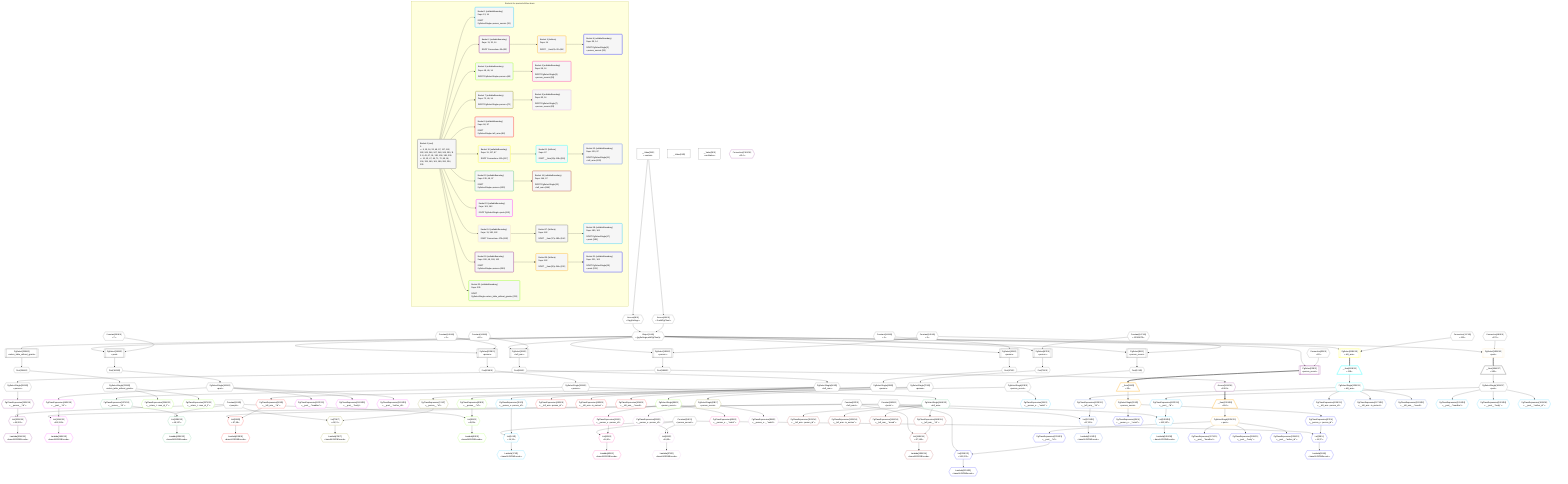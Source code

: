 %%{init: {'themeVariables': { 'fontSize': '12px'}}}%%
graph TD
    classDef path fill:#eee,stroke:#000,color:#000
    classDef plan fill:#fff,stroke-width:1px,color:#000
    classDef itemplan fill:#fff,stroke-width:2px,color:#000
    classDef unbatchedplan fill:#dff,stroke-width:1px,color:#000
    classDef sideeffectplan fill:#fcc,stroke-width:2px,color:#000
    classDef bucket fill:#f6f6f6,color:#000,stroke-width:2px,text-align:left


    %% plan dependencies
    Object11{{"Object[11∈0]<br />ᐸ{pgSettings,withPgClient}ᐳ"}}:::plan
    Access9{{"Access[9∈0]<br />ᐸ3.pgSettingsᐳ"}}:::plan
    Access10{{"Access[10∈0]<br />ᐸ3.withPgClientᐳ"}}:::plan
    Access9 & Access10 --> Object11
    PgSelect8[["PgSelect[8∈0]<br />ᐸperson_secretᐳ"]]:::plan
    Constant245{{"Constant[245∈0]<br />ᐸ3ᐳ"}}:::plan
    Object11 & Constant245 --> PgSelect8
    PgSelect43[["PgSelect[43∈0]<br />ᐸpersonᐳ"]]:::plan
    Constant246{{"Constant[246∈0]<br />ᐸ1ᐳ"}}:::plan
    Object11 & Constant246 --> PgSelect43
    PgSelect67[["PgSelect[67∈0]<br />ᐸpersonᐳ"]]:::plan
    Constant247{{"Constant[247∈0]<br />ᐸ12345678ᐳ"}}:::plan
    Object11 & Constant247 --> PgSelect67
    PgSelect91[["PgSelect[91∈0]<br />ᐸleft_armᐳ"]]:::plan
    Constant248{{"Constant[248∈0]<br />ᐸ42ᐳ"}}:::plan
    Object11 & Constant248 --> PgSelect91
    PgSelect130[["PgSelect[130∈0]<br />ᐸpersonᐳ"]]:::plan
    Constant249{{"Constant[249∈0]<br />ᐸ2ᐳ"}}:::plan
    Object11 & Constant249 --> PgSelect130
    PgSelect156[["PgSelect[156∈0]<br />ᐸpostᐳ"]]:::plan
    Constant250{{"Constant[250∈0]<br />ᐸ7ᐳ"}}:::plan
    Object11 & Constant250 --> PgSelect156
    PgSelect195[["PgSelect[195∈0]<br />ᐸpersonᐳ"]]:::plan
    Object11 & Constant245 --> PgSelect195
    __Value3["__Value[3∈0]<br />ᐸcontextᐳ"]:::plan
    __Value3 --> Access9
    __Value3 --> Access10
    First12{{"First[12∈0]"}}:::plan
    PgSelect8 --> First12
    PgSelectSingle13{{"PgSelectSingle[13∈0]<br />ᐸperson_secretᐳ"}}:::plan
    First12 --> PgSelectSingle13
    First47{{"First[47∈0]"}}:::plan
    PgSelect43 --> First47
    PgSelectSingle48{{"PgSelectSingle[48∈0]<br />ᐸpersonᐳ"}}:::plan
    First47 --> PgSelectSingle48
    First71{{"First[71∈0]"}}:::plan
    PgSelect67 --> First71
    PgSelectSingle72{{"PgSelectSingle[72∈0]<br />ᐸpersonᐳ"}}:::plan
    First71 --> PgSelectSingle72
    First95{{"First[95∈0]"}}:::plan
    PgSelect91 --> First95
    PgSelectSingle96{{"PgSelectSingle[96∈0]<br />ᐸleft_armᐳ"}}:::plan
    First95 --> PgSelectSingle96
    First134{{"First[134∈0]"}}:::plan
    PgSelect130 --> First134
    PgSelectSingle135{{"PgSelectSingle[135∈0]<br />ᐸpersonᐳ"}}:::plan
    First134 --> PgSelectSingle135
    First160{{"First[160∈0]"}}:::plan
    PgSelect156 --> First160
    PgSelectSingle161{{"PgSelectSingle[161∈0]<br />ᐸpostᐳ"}}:::plan
    First160 --> PgSelectSingle161
    First199{{"First[199∈0]"}}:::plan
    PgSelect195 --> First199
    PgSelectSingle200{{"PgSelectSingle[200∈0]<br />ᐸpersonᐳ"}}:::plan
    First199 --> PgSelectSingle200
    PgSelect230[["PgSelect[230∈0]<br />ᐸreturn_table_without_grantsᐳ"]]:::plan
    Object11 --> PgSelect230
    First234{{"First[234∈0]"}}:::plan
    PgSelect230 --> First234
    PgSelectSingle235{{"PgSelectSingle[235∈0]<br />ᐸreturn_table_without_grantsᐳ"}}:::plan
    First234 --> PgSelectSingle235
    __Value0["__Value[0∈0]"]:::plan
    __Value5["__Value[5∈0]<br />ᐸrootValueᐳ"]:::plan
    Constant14{{"Constant[14∈0]<br />ᐸ'person_secrets'ᐳ"}}:::plan
    Connection32{{"Connection[32∈0]<br />ᐸ28ᐳ"}}:::plan
    Constant49{{"Constant[49∈0]<br />ᐸ'people'ᐳ"}}:::plan
    Constant97{{"Constant[97∈0]<br />ᐸ'left_arms'ᐳ"}}:::plan
    Connection117{{"Connection[117∈0]<br />ᐸ113ᐳ"}}:::plan
    Constant162{{"Constant[162∈0]<br />ᐸ'posts'ᐳ"}}:::plan
    Connection182{{"Connection[182∈0]<br />ᐸ178ᐳ"}}:::plan
    PgClassExpression236{{"PgClassExpression[236∈22]<br />ᐸ__return_t...rson_id_1”ᐳ"}}:::plan
    PgSelectSingle235 --> PgClassExpression236
    PgClassExpression237{{"PgClassExpression[237∈22]<br />ᐸ__return_t...rson_id_2”ᐳ"}}:::plan
    PgSelectSingle235 --> PgClassExpression237
    List203{{"List[203∈19]<br />ᐸ49,202ᐳ"}}:::plan
    PgClassExpression202{{"PgClassExpression[202∈19]<br />ᐸ__person__.”id”ᐳ"}}:::plan
    Constant49 & PgClassExpression202 --> List203
    PgSelectSingle200 --> PgClassExpression202
    Lambda204{{"Lambda[204∈19]<br />ᐸbase64JSONEncodeᐳ"}}:::plan
    List203 --> Lambda204
    Access244{{"Access[244∈19]<br />ᐸ199.0ᐳ"}}:::plan
    First199 --> Access244
    Connection218{{"Connection[218∈19]<br />ᐸ214ᐳ"}}:::plan
    PgSelect183[["PgSelect[183∈16]<br />ᐸpostᐳ"]]:::plan
    Object11 & Connection182 --> PgSelect183
    List164{{"List[164∈15]<br />ᐸ162,163ᐳ"}}:::plan
    PgClassExpression163{{"PgClassExpression[163∈15]<br />ᐸ__post__.”id”ᐳ"}}:::plan
    Constant162 & PgClassExpression163 --> List164
    PgSelectSingle161 --> PgClassExpression163
    Lambda165{{"Lambda[165∈15]<br />ᐸbase64JSONEncodeᐳ"}}:::plan
    List164 --> Lambda165
    PgClassExpression167{{"PgClassExpression[167∈15]<br />ᐸ__post__.”headline”ᐳ"}}:::plan
    PgSelectSingle161 --> PgClassExpression167
    PgClassExpression168{{"PgClassExpression[168∈15]<br />ᐸ__post__.”body”ᐳ"}}:::plan
    PgSelectSingle161 --> PgClassExpression168
    PgClassExpression169{{"PgClassExpression[169∈15]<br />ᐸ__post__.”author_id”ᐳ"}}:::plan
    PgSelectSingle161 --> PgClassExpression169
    List138{{"List[138∈13]<br />ᐸ49,137ᐳ"}}:::plan
    PgClassExpression137{{"PgClassExpression[137∈13]<br />ᐸ__person__.”id”ᐳ"}}:::plan
    Constant49 & PgClassExpression137 --> List138
    PgSelectSingle135 --> PgClassExpression137
    Lambda139{{"Lambda[139∈13]<br />ᐸbase64JSONEncodeᐳ"}}:::plan
    List138 --> Lambda139
    PgSelectSingle146{{"PgSelectSingle[146∈13]<br />ᐸleft_armᐳ"}}:::plan
    PgSelectSingle135 --> PgSelectSingle146
    PgSelect118[["PgSelect[118∈10]<br />ᐸleft_armᐳ"]]:::plan
    Object11 & Connection117 --> PgSelect118
    List99{{"List[99∈9]<br />ᐸ97,98ᐳ"}}:::plan
    PgClassExpression98{{"PgClassExpression[98∈9]<br />ᐸ__left_arm__.”id”ᐳ"}}:::plan
    Constant97 & PgClassExpression98 --> List99
    PgSelectSingle96 --> PgClassExpression98
    Lambda100{{"Lambda[100∈9]<br />ᐸbase64JSONEncodeᐳ"}}:::plan
    List99 --> Lambda100
    PgClassExpression102{{"PgClassExpression[102∈9]<br />ᐸ__left_arm...person_id”ᐳ"}}:::plan
    PgSelectSingle96 --> PgClassExpression102
    PgClassExpression103{{"PgClassExpression[103∈9]<br />ᐸ__left_arm...in_metres”ᐳ"}}:::plan
    PgSelectSingle96 --> PgClassExpression103
    PgClassExpression104{{"PgClassExpression[104∈9]<br />ᐸ__left_arm__.”mood”ᐳ"}}:::plan
    PgSelectSingle96 --> PgClassExpression104
    List75{{"List[75∈7]<br />ᐸ49,74ᐳ"}}:::plan
    PgClassExpression74{{"PgClassExpression[74∈7]<br />ᐸ__person__.”id”ᐳ"}}:::plan
    Constant49 & PgClassExpression74 --> List75
    PgSelectSingle72 --> PgClassExpression74
    Lambda76{{"Lambda[76∈7]<br />ᐸbase64JSONEncodeᐳ"}}:::plan
    List75 --> Lambda76
    PgSelectSingle83{{"PgSelectSingle[83∈7]<br />ᐸperson_secretᐳ"}}:::plan
    PgSelectSingle72 --> PgSelectSingle83
    List51{{"List[51∈5]<br />ᐸ49,50ᐳ"}}:::plan
    PgClassExpression50{{"PgClassExpression[50∈5]<br />ᐸ__person__.”id”ᐳ"}}:::plan
    Constant49 & PgClassExpression50 --> List51
    PgSelectSingle48 --> PgClassExpression50
    Lambda52{{"Lambda[52∈5]<br />ᐸbase64JSONEncodeᐳ"}}:::plan
    List51 --> Lambda52
    PgSelectSingle59{{"PgSelectSingle[59∈5]<br />ᐸperson_secretᐳ"}}:::plan
    PgSelectSingle48 --> PgSelectSingle59
    PgSelect33[["PgSelect[33∈2]<br />ᐸperson_secretᐳ"]]:::plan
    Object11 & Connection32 --> PgSelect33
    List16{{"List[16∈1]<br />ᐸ14,15ᐳ"}}:::plan
    PgClassExpression15{{"PgClassExpression[15∈1]<br />ᐸ__person_s...person_id”ᐳ"}}:::plan
    Constant14 & PgClassExpression15 --> List16
    PgSelectSingle13 --> PgClassExpression15
    Lambda17{{"Lambda[17∈1]<br />ᐸbase64JSONEncodeᐳ"}}:::plan
    List16 --> Lambda17
    PgClassExpression19{{"PgClassExpression[19∈1]<br />ᐸ__person_s..._.”sekrit”ᐳ"}}:::plan
    PgSelectSingle13 --> PgClassExpression19
    List62{{"List[62∈6]<br />ᐸ14,61ᐳ"}}:::plan
    PgClassExpression61{{"PgClassExpression[61∈6]<br />ᐸ__person_s...person_id”ᐳ"}}:::plan
    Constant14 & PgClassExpression61 --> List62
    List86{{"List[86∈8]<br />ᐸ14,85ᐳ"}}:::plan
    PgClassExpression85{{"PgClassExpression[85∈8]<br />ᐸ__person_s...person_id”ᐳ"}}:::plan
    Constant14 & PgClassExpression85 --> List86
    List149{{"List[149∈14]<br />ᐸ97,148ᐳ"}}:::plan
    PgClassExpression148{{"PgClassExpression[148∈14]<br />ᐸ__left_arm__.”id”ᐳ"}}:::plan
    Constant97 & PgClassExpression148 --> List149
    __Item34[/"__Item[34∈3]<br />ᐸ33ᐳ"\]:::itemplan
    PgSelect33 ==> __Item34
    PgSelectSingle35{{"PgSelectSingle[35∈3]<br />ᐸperson_secretᐳ"}}:::plan
    __Item34 --> PgSelectSingle35
    PgSelectSingle59 --> PgClassExpression61
    Lambda63{{"Lambda[63∈6]<br />ᐸbase64JSONEncodeᐳ"}}:::plan
    List62 --> Lambda63
    PgClassExpression65{{"PgClassExpression[65∈6]<br />ᐸ__person_s..._.”sekrit”ᐳ"}}:::plan
    PgSelectSingle59 --> PgClassExpression65
    PgSelectSingle83 --> PgClassExpression85
    Lambda87{{"Lambda[87∈8]<br />ᐸbase64JSONEncodeᐳ"}}:::plan
    List86 --> Lambda87
    PgClassExpression89{{"PgClassExpression[89∈8]<br />ᐸ__person_s..._.”sekrit”ᐳ"}}:::plan
    PgSelectSingle83 --> PgClassExpression89
    __Item119[/"__Item[119∈11]<br />ᐸ118ᐳ"\]:::itemplan
    PgSelect118 ==> __Item119
    PgSelectSingle120{{"PgSelectSingle[120∈11]<br />ᐸleft_armᐳ"}}:::plan
    __Item119 --> PgSelectSingle120
    PgSelectSingle146 --> PgClassExpression148
    Lambda150{{"Lambda[150∈14]<br />ᐸbase64JSONEncodeᐳ"}}:::plan
    List149 --> Lambda150
    PgClassExpression152{{"PgClassExpression[152∈14]<br />ᐸ__left_arm...person_id”ᐳ"}}:::plan
    PgSelectSingle146 --> PgClassExpression152
    PgClassExpression153{{"PgClassExpression[153∈14]<br />ᐸ__left_arm...in_metres”ᐳ"}}:::plan
    PgSelectSingle146 --> PgClassExpression153
    PgClassExpression154{{"PgClassExpression[154∈14]<br />ᐸ__left_arm__.”mood”ᐳ"}}:::plan
    PgSelectSingle146 --> PgClassExpression154
    __Item184[/"__Item[184∈17]<br />ᐸ183ᐳ"\]:::itemplan
    PgSelect183 ==> __Item184
    PgSelectSingle185{{"PgSelectSingle[185∈17]<br />ᐸpostᐳ"}}:::plan
    __Item184 --> PgSelectSingle185
    __Item220[/"__Item[220∈20]<br />ᐸ244ᐳ"\]:::itemplan
    Access244 ==> __Item220
    PgSelectSingle221{{"PgSelectSingle[221∈20]<br />ᐸpostᐳ"}}:::plan
    __Item220 --> PgSelectSingle221
    List38{{"List[38∈4]<br />ᐸ14,37ᐳ"}}:::plan
    PgClassExpression37{{"PgClassExpression[37∈4]<br />ᐸ__person_s...person_id”ᐳ"}}:::plan
    Constant14 & PgClassExpression37 --> List38
    List123{{"List[123∈12]<br />ᐸ97,122ᐳ"}}:::plan
    PgClassExpression122{{"PgClassExpression[122∈12]<br />ᐸ__left_arm__.”id”ᐳ"}}:::plan
    Constant97 & PgClassExpression122 --> List123
    List188{{"List[188∈18]<br />ᐸ162,187ᐳ"}}:::plan
    PgClassExpression187{{"PgClassExpression[187∈18]<br />ᐸ__post__.”id”ᐳ"}}:::plan
    Constant162 & PgClassExpression187 --> List188
    List224{{"List[224∈21]<br />ᐸ162,223ᐳ"}}:::plan
    PgClassExpression223{{"PgClassExpression[223∈21]<br />ᐸ__post__.”id”ᐳ"}}:::plan
    Constant162 & PgClassExpression223 --> List224
    PgSelectSingle35 --> PgClassExpression37
    Lambda39{{"Lambda[39∈4]<br />ᐸbase64JSONEncodeᐳ"}}:::plan
    List38 --> Lambda39
    PgClassExpression41{{"PgClassExpression[41∈4]<br />ᐸ__person_s..._.”sekrit”ᐳ"}}:::plan
    PgSelectSingle35 --> PgClassExpression41
    PgSelectSingle120 --> PgClassExpression122
    Lambda124{{"Lambda[124∈12]<br />ᐸbase64JSONEncodeᐳ"}}:::plan
    List123 --> Lambda124
    PgClassExpression126{{"PgClassExpression[126∈12]<br />ᐸ__left_arm...person_id”ᐳ"}}:::plan
    PgSelectSingle120 --> PgClassExpression126
    PgClassExpression127{{"PgClassExpression[127∈12]<br />ᐸ__left_arm...in_metres”ᐳ"}}:::plan
    PgSelectSingle120 --> PgClassExpression127
    PgClassExpression128{{"PgClassExpression[128∈12]<br />ᐸ__left_arm__.”mood”ᐳ"}}:::plan
    PgSelectSingle120 --> PgClassExpression128
    PgSelectSingle185 --> PgClassExpression187
    Lambda189{{"Lambda[189∈18]<br />ᐸbase64JSONEncodeᐳ"}}:::plan
    List188 --> Lambda189
    PgClassExpression191{{"PgClassExpression[191∈18]<br />ᐸ__post__.”headline”ᐳ"}}:::plan
    PgSelectSingle185 --> PgClassExpression191
    PgClassExpression192{{"PgClassExpression[192∈18]<br />ᐸ__post__.”body”ᐳ"}}:::plan
    PgSelectSingle185 --> PgClassExpression192
    PgClassExpression193{{"PgClassExpression[193∈18]<br />ᐸ__post__.”author_id”ᐳ"}}:::plan
    PgSelectSingle185 --> PgClassExpression193
    PgSelectSingle221 --> PgClassExpression223
    Lambda225{{"Lambda[225∈21]<br />ᐸbase64JSONEncodeᐳ"}}:::plan
    List224 --> Lambda225
    PgClassExpression227{{"PgClassExpression[227∈21]<br />ᐸ__post__.”headline”ᐳ"}}:::plan
    PgSelectSingle221 --> PgClassExpression227
    PgClassExpression228{{"PgClassExpression[228∈21]<br />ᐸ__post__.”body”ᐳ"}}:::plan
    PgSelectSingle221 --> PgClassExpression228
    PgClassExpression229{{"PgClassExpression[229∈21]<br />ᐸ__post__.”author_id”ᐳ"}}:::plan
    PgSelectSingle221 --> PgClassExpression229

    %% define steps

    subgraph "Buckets for queries/v4/rbac.basic"
    Bucket0("Bucket 0 (root)<br />1: <br />ᐳ: 9, 10, 14, 32, 49, 97, 117, 162, 182, 245, 246, 247, 248, 249, 250, 11<br />2: 8, 43, 67, 91, 130, 156, 195, 230<br />ᐳ: 12, 13, 47, 48, 71, 72, 95, 96, 134, 135, 160, 161, 199, 200, 234, 235"):::bucket
    classDef bucket0 stroke:#696969
    class Bucket0,__Value0,__Value3,__Value5,PgSelect8,Access9,Access10,Object11,First12,PgSelectSingle13,Constant14,Connection32,PgSelect43,First47,PgSelectSingle48,Constant49,PgSelect67,First71,PgSelectSingle72,PgSelect91,First95,PgSelectSingle96,Constant97,Connection117,PgSelect130,First134,PgSelectSingle135,PgSelect156,First160,PgSelectSingle161,Constant162,Connection182,PgSelect195,First199,PgSelectSingle200,PgSelect230,First234,PgSelectSingle235,Constant245,Constant246,Constant247,Constant248,Constant249,Constant250 bucket0
    Bucket1("Bucket 1 (nullableBoundary)<br />Deps: 13, 14<br /><br />ROOT PgSelectSingleᐸperson_secretᐳ[13]"):::bucket
    classDef bucket1 stroke:#00bfff
    class Bucket1,PgClassExpression15,List16,Lambda17,PgClassExpression19 bucket1
    Bucket2("Bucket 2 (nullableBoundary)<br />Deps: 11, 32, 14<br /><br />ROOT Connectionᐸ28ᐳ[32]"):::bucket
    classDef bucket2 stroke:#7f007f
    class Bucket2,PgSelect33 bucket2
    Bucket3("Bucket 3 (listItem)<br />Deps: 14<br /><br />ROOT __Item{3}ᐸ33ᐳ[34]"):::bucket
    classDef bucket3 stroke:#ffa500
    class Bucket3,__Item34,PgSelectSingle35 bucket3
    Bucket4("Bucket 4 (nullableBoundary)<br />Deps: 35, 14<br /><br />ROOT PgSelectSingle{3}ᐸperson_secretᐳ[35]"):::bucket
    classDef bucket4 stroke:#0000ff
    class Bucket4,PgClassExpression37,List38,Lambda39,PgClassExpression41 bucket4
    Bucket5("Bucket 5 (nullableBoundary)<br />Deps: 48, 49, 14<br /><br />ROOT PgSelectSingleᐸpersonᐳ[48]"):::bucket
    classDef bucket5 stroke:#7fff00
    class Bucket5,PgClassExpression50,List51,Lambda52,PgSelectSingle59 bucket5
    Bucket6("Bucket 6 (nullableBoundary)<br />Deps: 59, 14<br /><br />ROOT PgSelectSingle{5}ᐸperson_secretᐳ[59]"):::bucket
    classDef bucket6 stroke:#ff1493
    class Bucket6,PgClassExpression61,List62,Lambda63,PgClassExpression65 bucket6
    Bucket7("Bucket 7 (nullableBoundary)<br />Deps: 72, 49, 14<br /><br />ROOT PgSelectSingleᐸpersonᐳ[72]"):::bucket
    classDef bucket7 stroke:#808000
    class Bucket7,PgClassExpression74,List75,Lambda76,PgSelectSingle83 bucket7
    Bucket8("Bucket 8 (nullableBoundary)<br />Deps: 83, 14<br /><br />ROOT PgSelectSingle{7}ᐸperson_secretᐳ[83]"):::bucket
    classDef bucket8 stroke:#dda0dd
    class Bucket8,PgClassExpression85,List86,Lambda87,PgClassExpression89 bucket8
    Bucket9("Bucket 9 (nullableBoundary)<br />Deps: 96, 97<br /><br />ROOT PgSelectSingleᐸleft_armᐳ[96]"):::bucket
    classDef bucket9 stroke:#ff0000
    class Bucket9,PgClassExpression98,List99,Lambda100,PgClassExpression102,PgClassExpression103,PgClassExpression104 bucket9
    Bucket10("Bucket 10 (nullableBoundary)<br />Deps: 11, 117, 97<br /><br />ROOT Connectionᐸ113ᐳ[117]"):::bucket
    classDef bucket10 stroke:#ffff00
    class Bucket10,PgSelect118 bucket10
    Bucket11("Bucket 11 (listItem)<br />Deps: 97<br /><br />ROOT __Item{11}ᐸ118ᐳ[119]"):::bucket
    classDef bucket11 stroke:#00ffff
    class Bucket11,__Item119,PgSelectSingle120 bucket11
    Bucket12("Bucket 12 (nullableBoundary)<br />Deps: 120, 97<br /><br />ROOT PgSelectSingle{11}ᐸleft_armᐳ[120]"):::bucket
    classDef bucket12 stroke:#4169e1
    class Bucket12,PgClassExpression122,List123,Lambda124,PgClassExpression126,PgClassExpression127,PgClassExpression128 bucket12
    Bucket13("Bucket 13 (nullableBoundary)<br />Deps: 135, 49, 97<br /><br />ROOT PgSelectSingleᐸpersonᐳ[135]"):::bucket
    classDef bucket13 stroke:#3cb371
    class Bucket13,PgClassExpression137,List138,Lambda139,PgSelectSingle146 bucket13
    Bucket14("Bucket 14 (nullableBoundary)<br />Deps: 146, 97<br /><br />ROOT PgSelectSingle{13}ᐸleft_armᐳ[146]"):::bucket
    classDef bucket14 stroke:#a52a2a
    class Bucket14,PgClassExpression148,List149,Lambda150,PgClassExpression152,PgClassExpression153,PgClassExpression154 bucket14
    Bucket15("Bucket 15 (nullableBoundary)<br />Deps: 161, 162<br /><br />ROOT PgSelectSingleᐸpostᐳ[161]"):::bucket
    classDef bucket15 stroke:#ff00ff
    class Bucket15,PgClassExpression163,List164,Lambda165,PgClassExpression167,PgClassExpression168,PgClassExpression169 bucket15
    Bucket16("Bucket 16 (nullableBoundary)<br />Deps: 11, 182, 162<br /><br />ROOT Connectionᐸ178ᐳ[182]"):::bucket
    classDef bucket16 stroke:#f5deb3
    class Bucket16,PgSelect183 bucket16
    Bucket17("Bucket 17 (listItem)<br />Deps: 162<br /><br />ROOT __Item{17}ᐸ183ᐳ[184]"):::bucket
    classDef bucket17 stroke:#696969
    class Bucket17,__Item184,PgSelectSingle185 bucket17
    Bucket18("Bucket 18 (nullableBoundary)<br />Deps: 185, 162<br /><br />ROOT PgSelectSingle{17}ᐸpostᐳ[185]"):::bucket
    classDef bucket18 stroke:#00bfff
    class Bucket18,PgClassExpression187,List188,Lambda189,PgClassExpression191,PgClassExpression192,PgClassExpression193 bucket18
    Bucket19("Bucket 19 (nullableBoundary)<br />Deps: 200, 49, 199, 162<br /><br />ROOT PgSelectSingleᐸpersonᐳ[200]"):::bucket
    classDef bucket19 stroke:#7f007f
    class Bucket19,PgClassExpression202,List203,Lambda204,Connection218,Access244 bucket19
    Bucket20("Bucket 20 (listItem)<br />Deps: 162<br /><br />ROOT __Item{20}ᐸ244ᐳ[220]"):::bucket
    classDef bucket20 stroke:#ffa500
    class Bucket20,__Item220,PgSelectSingle221 bucket20
    Bucket21("Bucket 21 (nullableBoundary)<br />Deps: 221, 162<br /><br />ROOT PgSelectSingle{20}ᐸpostᐳ[221]"):::bucket
    classDef bucket21 stroke:#0000ff
    class Bucket21,PgClassExpression223,List224,Lambda225,PgClassExpression227,PgClassExpression228,PgClassExpression229 bucket21
    Bucket22("Bucket 22 (nullableBoundary)<br />Deps: 235<br /><br />ROOT PgSelectSingleᐸreturn_table_without_grantsᐳ[235]"):::bucket
    classDef bucket22 stroke:#7fff00
    class Bucket22,PgClassExpression236,PgClassExpression237 bucket22
    Bucket0 --> Bucket1 & Bucket2 & Bucket5 & Bucket7 & Bucket9 & Bucket10 & Bucket13 & Bucket15 & Bucket16 & Bucket19 & Bucket22
    Bucket2 --> Bucket3
    Bucket3 --> Bucket4
    Bucket5 --> Bucket6
    Bucket7 --> Bucket8
    Bucket10 --> Bucket11
    Bucket11 --> Bucket12
    Bucket13 --> Bucket14
    Bucket16 --> Bucket17
    Bucket17 --> Bucket18
    Bucket19 --> Bucket20
    Bucket20 --> Bucket21
    end